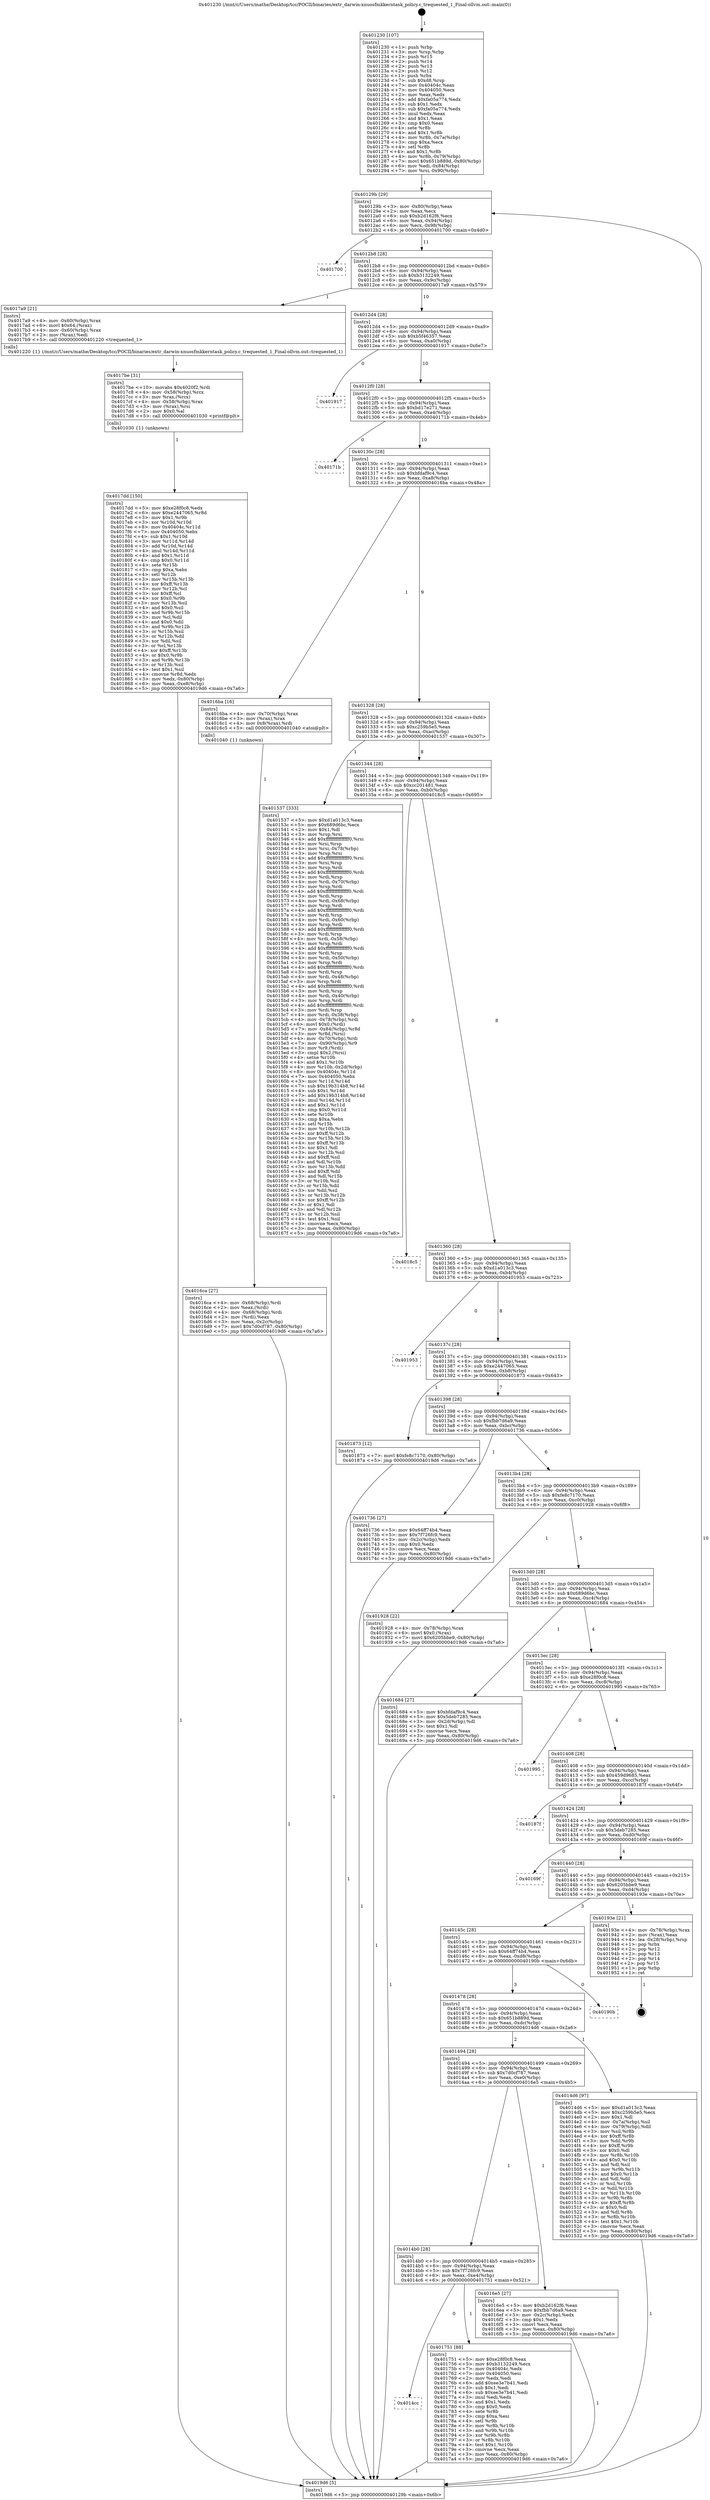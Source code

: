 digraph "0x401230" {
  label = "0x401230 (/mnt/c/Users/mathe/Desktop/tcc/POCII/binaries/extr_darwin-xnuosfmkkerntask_policy.c_trequested_1_Final-ollvm.out::main(0))"
  labelloc = "t"
  node[shape=record]

  Entry [label="",width=0.3,height=0.3,shape=circle,fillcolor=black,style=filled]
  "0x40129b" [label="{
     0x40129b [29]\l
     | [instrs]\l
     &nbsp;&nbsp;0x40129b \<+3\>: mov -0x80(%rbp),%eax\l
     &nbsp;&nbsp;0x40129e \<+2\>: mov %eax,%ecx\l
     &nbsp;&nbsp;0x4012a0 \<+6\>: sub $0xb2d162f6,%ecx\l
     &nbsp;&nbsp;0x4012a6 \<+6\>: mov %eax,-0x94(%rbp)\l
     &nbsp;&nbsp;0x4012ac \<+6\>: mov %ecx,-0x98(%rbp)\l
     &nbsp;&nbsp;0x4012b2 \<+6\>: je 0000000000401700 \<main+0x4d0\>\l
  }"]
  "0x401700" [label="{
     0x401700\l
  }", style=dashed]
  "0x4012b8" [label="{
     0x4012b8 [28]\l
     | [instrs]\l
     &nbsp;&nbsp;0x4012b8 \<+5\>: jmp 00000000004012bd \<main+0x8d\>\l
     &nbsp;&nbsp;0x4012bd \<+6\>: mov -0x94(%rbp),%eax\l
     &nbsp;&nbsp;0x4012c3 \<+5\>: sub $0xb3132249,%eax\l
     &nbsp;&nbsp;0x4012c8 \<+6\>: mov %eax,-0x9c(%rbp)\l
     &nbsp;&nbsp;0x4012ce \<+6\>: je 00000000004017a9 \<main+0x579\>\l
  }"]
  Exit [label="",width=0.3,height=0.3,shape=circle,fillcolor=black,style=filled,peripheries=2]
  "0x4017a9" [label="{
     0x4017a9 [21]\l
     | [instrs]\l
     &nbsp;&nbsp;0x4017a9 \<+4\>: mov -0x60(%rbp),%rax\l
     &nbsp;&nbsp;0x4017ad \<+6\>: movl $0x64,(%rax)\l
     &nbsp;&nbsp;0x4017b3 \<+4\>: mov -0x60(%rbp),%rax\l
     &nbsp;&nbsp;0x4017b7 \<+2\>: mov (%rax),%edi\l
     &nbsp;&nbsp;0x4017b9 \<+5\>: call 0000000000401220 \<trequested_1\>\l
     | [calls]\l
     &nbsp;&nbsp;0x401220 \{1\} (/mnt/c/Users/mathe/Desktop/tcc/POCII/binaries/extr_darwin-xnuosfmkkerntask_policy.c_trequested_1_Final-ollvm.out::trequested_1)\l
  }"]
  "0x4012d4" [label="{
     0x4012d4 [28]\l
     | [instrs]\l
     &nbsp;&nbsp;0x4012d4 \<+5\>: jmp 00000000004012d9 \<main+0xa9\>\l
     &nbsp;&nbsp;0x4012d9 \<+6\>: mov -0x94(%rbp),%eax\l
     &nbsp;&nbsp;0x4012df \<+5\>: sub $0xb5f46357,%eax\l
     &nbsp;&nbsp;0x4012e4 \<+6\>: mov %eax,-0xa0(%rbp)\l
     &nbsp;&nbsp;0x4012ea \<+6\>: je 0000000000401917 \<main+0x6e7\>\l
  }"]
  "0x4017dd" [label="{
     0x4017dd [150]\l
     | [instrs]\l
     &nbsp;&nbsp;0x4017dd \<+5\>: mov $0xe28f0c8,%edx\l
     &nbsp;&nbsp;0x4017e2 \<+6\>: mov $0xe2447065,%r8d\l
     &nbsp;&nbsp;0x4017e8 \<+3\>: mov $0x1,%r9b\l
     &nbsp;&nbsp;0x4017eb \<+3\>: xor %r10d,%r10d\l
     &nbsp;&nbsp;0x4017ee \<+8\>: mov 0x40404c,%r11d\l
     &nbsp;&nbsp;0x4017f6 \<+7\>: mov 0x404050,%ebx\l
     &nbsp;&nbsp;0x4017fd \<+4\>: sub $0x1,%r10d\l
     &nbsp;&nbsp;0x401801 \<+3\>: mov %r11d,%r14d\l
     &nbsp;&nbsp;0x401804 \<+3\>: add %r10d,%r14d\l
     &nbsp;&nbsp;0x401807 \<+4\>: imul %r14d,%r11d\l
     &nbsp;&nbsp;0x40180b \<+4\>: and $0x1,%r11d\l
     &nbsp;&nbsp;0x40180f \<+4\>: cmp $0x0,%r11d\l
     &nbsp;&nbsp;0x401813 \<+4\>: sete %r15b\l
     &nbsp;&nbsp;0x401817 \<+3\>: cmp $0xa,%ebx\l
     &nbsp;&nbsp;0x40181a \<+4\>: setl %r12b\l
     &nbsp;&nbsp;0x40181e \<+3\>: mov %r15b,%r13b\l
     &nbsp;&nbsp;0x401821 \<+4\>: xor $0xff,%r13b\l
     &nbsp;&nbsp;0x401825 \<+3\>: mov %r12b,%cl\l
     &nbsp;&nbsp;0x401828 \<+3\>: xor $0xff,%cl\l
     &nbsp;&nbsp;0x40182b \<+4\>: xor $0x0,%r9b\l
     &nbsp;&nbsp;0x40182f \<+3\>: mov %r13b,%sil\l
     &nbsp;&nbsp;0x401832 \<+4\>: and $0x0,%sil\l
     &nbsp;&nbsp;0x401836 \<+3\>: and %r9b,%r15b\l
     &nbsp;&nbsp;0x401839 \<+3\>: mov %cl,%dil\l
     &nbsp;&nbsp;0x40183c \<+4\>: and $0x0,%dil\l
     &nbsp;&nbsp;0x401840 \<+3\>: and %r9b,%r12b\l
     &nbsp;&nbsp;0x401843 \<+3\>: or %r15b,%sil\l
     &nbsp;&nbsp;0x401846 \<+3\>: or %r12b,%dil\l
     &nbsp;&nbsp;0x401849 \<+3\>: xor %dil,%sil\l
     &nbsp;&nbsp;0x40184c \<+3\>: or %cl,%r13b\l
     &nbsp;&nbsp;0x40184f \<+4\>: xor $0xff,%r13b\l
     &nbsp;&nbsp;0x401853 \<+4\>: or $0x0,%r9b\l
     &nbsp;&nbsp;0x401857 \<+3\>: and %r9b,%r13b\l
     &nbsp;&nbsp;0x40185a \<+3\>: or %r13b,%sil\l
     &nbsp;&nbsp;0x40185d \<+4\>: test $0x1,%sil\l
     &nbsp;&nbsp;0x401861 \<+4\>: cmovne %r8d,%edx\l
     &nbsp;&nbsp;0x401865 \<+3\>: mov %edx,-0x80(%rbp)\l
     &nbsp;&nbsp;0x401868 \<+6\>: mov %eax,-0xe8(%rbp)\l
     &nbsp;&nbsp;0x40186e \<+5\>: jmp 00000000004019d6 \<main+0x7a6\>\l
  }"]
  "0x401917" [label="{
     0x401917\l
  }", style=dashed]
  "0x4012f0" [label="{
     0x4012f0 [28]\l
     | [instrs]\l
     &nbsp;&nbsp;0x4012f0 \<+5\>: jmp 00000000004012f5 \<main+0xc5\>\l
     &nbsp;&nbsp;0x4012f5 \<+6\>: mov -0x94(%rbp),%eax\l
     &nbsp;&nbsp;0x4012fb \<+5\>: sub $0xbd17e271,%eax\l
     &nbsp;&nbsp;0x401300 \<+6\>: mov %eax,-0xa4(%rbp)\l
     &nbsp;&nbsp;0x401306 \<+6\>: je 000000000040171b \<main+0x4eb\>\l
  }"]
  "0x4017be" [label="{
     0x4017be [31]\l
     | [instrs]\l
     &nbsp;&nbsp;0x4017be \<+10\>: movabs $0x4020f2,%rdi\l
     &nbsp;&nbsp;0x4017c8 \<+4\>: mov -0x58(%rbp),%rcx\l
     &nbsp;&nbsp;0x4017cc \<+3\>: mov %rax,(%rcx)\l
     &nbsp;&nbsp;0x4017cf \<+4\>: mov -0x58(%rbp),%rax\l
     &nbsp;&nbsp;0x4017d3 \<+3\>: mov (%rax),%rsi\l
     &nbsp;&nbsp;0x4017d6 \<+2\>: mov $0x0,%al\l
     &nbsp;&nbsp;0x4017d8 \<+5\>: call 0000000000401030 \<printf@plt\>\l
     | [calls]\l
     &nbsp;&nbsp;0x401030 \{1\} (unknown)\l
  }"]
  "0x40171b" [label="{
     0x40171b\l
  }", style=dashed]
  "0x40130c" [label="{
     0x40130c [28]\l
     | [instrs]\l
     &nbsp;&nbsp;0x40130c \<+5\>: jmp 0000000000401311 \<main+0xe1\>\l
     &nbsp;&nbsp;0x401311 \<+6\>: mov -0x94(%rbp),%eax\l
     &nbsp;&nbsp;0x401317 \<+5\>: sub $0xbfdaf9c4,%eax\l
     &nbsp;&nbsp;0x40131c \<+6\>: mov %eax,-0xa8(%rbp)\l
     &nbsp;&nbsp;0x401322 \<+6\>: je 00000000004016ba \<main+0x48a\>\l
  }"]
  "0x4014cc" [label="{
     0x4014cc\l
  }", style=dashed]
  "0x4016ba" [label="{
     0x4016ba [16]\l
     | [instrs]\l
     &nbsp;&nbsp;0x4016ba \<+4\>: mov -0x70(%rbp),%rax\l
     &nbsp;&nbsp;0x4016be \<+3\>: mov (%rax),%rax\l
     &nbsp;&nbsp;0x4016c1 \<+4\>: mov 0x8(%rax),%rdi\l
     &nbsp;&nbsp;0x4016c5 \<+5\>: call 0000000000401040 \<atoi@plt\>\l
     | [calls]\l
     &nbsp;&nbsp;0x401040 \{1\} (unknown)\l
  }"]
  "0x401328" [label="{
     0x401328 [28]\l
     | [instrs]\l
     &nbsp;&nbsp;0x401328 \<+5\>: jmp 000000000040132d \<main+0xfd\>\l
     &nbsp;&nbsp;0x40132d \<+6\>: mov -0x94(%rbp),%eax\l
     &nbsp;&nbsp;0x401333 \<+5\>: sub $0xc259b5e5,%eax\l
     &nbsp;&nbsp;0x401338 \<+6\>: mov %eax,-0xac(%rbp)\l
     &nbsp;&nbsp;0x40133e \<+6\>: je 0000000000401537 \<main+0x307\>\l
  }"]
  "0x401751" [label="{
     0x401751 [88]\l
     | [instrs]\l
     &nbsp;&nbsp;0x401751 \<+5\>: mov $0xe28f0c8,%eax\l
     &nbsp;&nbsp;0x401756 \<+5\>: mov $0xb3132249,%ecx\l
     &nbsp;&nbsp;0x40175b \<+7\>: mov 0x40404c,%edx\l
     &nbsp;&nbsp;0x401762 \<+7\>: mov 0x404050,%esi\l
     &nbsp;&nbsp;0x401769 \<+2\>: mov %edx,%edi\l
     &nbsp;&nbsp;0x40176b \<+6\>: add $0xee3e7b41,%edi\l
     &nbsp;&nbsp;0x401771 \<+3\>: sub $0x1,%edi\l
     &nbsp;&nbsp;0x401774 \<+6\>: sub $0xee3e7b41,%edi\l
     &nbsp;&nbsp;0x40177a \<+3\>: imul %edi,%edx\l
     &nbsp;&nbsp;0x40177d \<+3\>: and $0x1,%edx\l
     &nbsp;&nbsp;0x401780 \<+3\>: cmp $0x0,%edx\l
     &nbsp;&nbsp;0x401783 \<+4\>: sete %r8b\l
     &nbsp;&nbsp;0x401787 \<+3\>: cmp $0xa,%esi\l
     &nbsp;&nbsp;0x40178a \<+4\>: setl %r9b\l
     &nbsp;&nbsp;0x40178e \<+3\>: mov %r8b,%r10b\l
     &nbsp;&nbsp;0x401791 \<+3\>: and %r9b,%r10b\l
     &nbsp;&nbsp;0x401794 \<+3\>: xor %r9b,%r8b\l
     &nbsp;&nbsp;0x401797 \<+3\>: or %r8b,%r10b\l
     &nbsp;&nbsp;0x40179a \<+4\>: test $0x1,%r10b\l
     &nbsp;&nbsp;0x40179e \<+3\>: cmovne %ecx,%eax\l
     &nbsp;&nbsp;0x4017a1 \<+3\>: mov %eax,-0x80(%rbp)\l
     &nbsp;&nbsp;0x4017a4 \<+5\>: jmp 00000000004019d6 \<main+0x7a6\>\l
  }"]
  "0x401537" [label="{
     0x401537 [333]\l
     | [instrs]\l
     &nbsp;&nbsp;0x401537 \<+5\>: mov $0xd1a013c3,%eax\l
     &nbsp;&nbsp;0x40153c \<+5\>: mov $0x689d6bc,%ecx\l
     &nbsp;&nbsp;0x401541 \<+2\>: mov $0x1,%dl\l
     &nbsp;&nbsp;0x401543 \<+3\>: mov %rsp,%rsi\l
     &nbsp;&nbsp;0x401546 \<+4\>: add $0xfffffffffffffff0,%rsi\l
     &nbsp;&nbsp;0x40154a \<+3\>: mov %rsi,%rsp\l
     &nbsp;&nbsp;0x40154d \<+4\>: mov %rsi,-0x78(%rbp)\l
     &nbsp;&nbsp;0x401551 \<+3\>: mov %rsp,%rsi\l
     &nbsp;&nbsp;0x401554 \<+4\>: add $0xfffffffffffffff0,%rsi\l
     &nbsp;&nbsp;0x401558 \<+3\>: mov %rsi,%rsp\l
     &nbsp;&nbsp;0x40155b \<+3\>: mov %rsp,%rdi\l
     &nbsp;&nbsp;0x40155e \<+4\>: add $0xfffffffffffffff0,%rdi\l
     &nbsp;&nbsp;0x401562 \<+3\>: mov %rdi,%rsp\l
     &nbsp;&nbsp;0x401565 \<+4\>: mov %rdi,-0x70(%rbp)\l
     &nbsp;&nbsp;0x401569 \<+3\>: mov %rsp,%rdi\l
     &nbsp;&nbsp;0x40156c \<+4\>: add $0xfffffffffffffff0,%rdi\l
     &nbsp;&nbsp;0x401570 \<+3\>: mov %rdi,%rsp\l
     &nbsp;&nbsp;0x401573 \<+4\>: mov %rdi,-0x68(%rbp)\l
     &nbsp;&nbsp;0x401577 \<+3\>: mov %rsp,%rdi\l
     &nbsp;&nbsp;0x40157a \<+4\>: add $0xfffffffffffffff0,%rdi\l
     &nbsp;&nbsp;0x40157e \<+3\>: mov %rdi,%rsp\l
     &nbsp;&nbsp;0x401581 \<+4\>: mov %rdi,-0x60(%rbp)\l
     &nbsp;&nbsp;0x401585 \<+3\>: mov %rsp,%rdi\l
     &nbsp;&nbsp;0x401588 \<+4\>: add $0xfffffffffffffff0,%rdi\l
     &nbsp;&nbsp;0x40158c \<+3\>: mov %rdi,%rsp\l
     &nbsp;&nbsp;0x40158f \<+4\>: mov %rdi,-0x58(%rbp)\l
     &nbsp;&nbsp;0x401593 \<+3\>: mov %rsp,%rdi\l
     &nbsp;&nbsp;0x401596 \<+4\>: add $0xfffffffffffffff0,%rdi\l
     &nbsp;&nbsp;0x40159a \<+3\>: mov %rdi,%rsp\l
     &nbsp;&nbsp;0x40159d \<+4\>: mov %rdi,-0x50(%rbp)\l
     &nbsp;&nbsp;0x4015a1 \<+3\>: mov %rsp,%rdi\l
     &nbsp;&nbsp;0x4015a4 \<+4\>: add $0xfffffffffffffff0,%rdi\l
     &nbsp;&nbsp;0x4015a8 \<+3\>: mov %rdi,%rsp\l
     &nbsp;&nbsp;0x4015ab \<+4\>: mov %rdi,-0x48(%rbp)\l
     &nbsp;&nbsp;0x4015af \<+3\>: mov %rsp,%rdi\l
     &nbsp;&nbsp;0x4015b2 \<+4\>: add $0xfffffffffffffff0,%rdi\l
     &nbsp;&nbsp;0x4015b6 \<+3\>: mov %rdi,%rsp\l
     &nbsp;&nbsp;0x4015b9 \<+4\>: mov %rdi,-0x40(%rbp)\l
     &nbsp;&nbsp;0x4015bd \<+3\>: mov %rsp,%rdi\l
     &nbsp;&nbsp;0x4015c0 \<+4\>: add $0xfffffffffffffff0,%rdi\l
     &nbsp;&nbsp;0x4015c4 \<+3\>: mov %rdi,%rsp\l
     &nbsp;&nbsp;0x4015c7 \<+4\>: mov %rdi,-0x38(%rbp)\l
     &nbsp;&nbsp;0x4015cb \<+4\>: mov -0x78(%rbp),%rdi\l
     &nbsp;&nbsp;0x4015cf \<+6\>: movl $0x0,(%rdi)\l
     &nbsp;&nbsp;0x4015d5 \<+7\>: mov -0x84(%rbp),%r8d\l
     &nbsp;&nbsp;0x4015dc \<+3\>: mov %r8d,(%rsi)\l
     &nbsp;&nbsp;0x4015df \<+4\>: mov -0x70(%rbp),%rdi\l
     &nbsp;&nbsp;0x4015e3 \<+7\>: mov -0x90(%rbp),%r9\l
     &nbsp;&nbsp;0x4015ea \<+3\>: mov %r9,(%rdi)\l
     &nbsp;&nbsp;0x4015ed \<+3\>: cmpl $0x2,(%rsi)\l
     &nbsp;&nbsp;0x4015f0 \<+4\>: setne %r10b\l
     &nbsp;&nbsp;0x4015f4 \<+4\>: and $0x1,%r10b\l
     &nbsp;&nbsp;0x4015f8 \<+4\>: mov %r10b,-0x2d(%rbp)\l
     &nbsp;&nbsp;0x4015fc \<+8\>: mov 0x40404c,%r11d\l
     &nbsp;&nbsp;0x401604 \<+7\>: mov 0x404050,%ebx\l
     &nbsp;&nbsp;0x40160b \<+3\>: mov %r11d,%r14d\l
     &nbsp;&nbsp;0x40160e \<+7\>: sub $0x19b314b8,%r14d\l
     &nbsp;&nbsp;0x401615 \<+4\>: sub $0x1,%r14d\l
     &nbsp;&nbsp;0x401619 \<+7\>: add $0x19b314b8,%r14d\l
     &nbsp;&nbsp;0x401620 \<+4\>: imul %r14d,%r11d\l
     &nbsp;&nbsp;0x401624 \<+4\>: and $0x1,%r11d\l
     &nbsp;&nbsp;0x401628 \<+4\>: cmp $0x0,%r11d\l
     &nbsp;&nbsp;0x40162c \<+4\>: sete %r10b\l
     &nbsp;&nbsp;0x401630 \<+3\>: cmp $0xa,%ebx\l
     &nbsp;&nbsp;0x401633 \<+4\>: setl %r15b\l
     &nbsp;&nbsp;0x401637 \<+3\>: mov %r10b,%r12b\l
     &nbsp;&nbsp;0x40163a \<+4\>: xor $0xff,%r12b\l
     &nbsp;&nbsp;0x40163e \<+3\>: mov %r15b,%r13b\l
     &nbsp;&nbsp;0x401641 \<+4\>: xor $0xff,%r13b\l
     &nbsp;&nbsp;0x401645 \<+3\>: xor $0x1,%dl\l
     &nbsp;&nbsp;0x401648 \<+3\>: mov %r12b,%sil\l
     &nbsp;&nbsp;0x40164b \<+4\>: and $0xff,%sil\l
     &nbsp;&nbsp;0x40164f \<+3\>: and %dl,%r10b\l
     &nbsp;&nbsp;0x401652 \<+3\>: mov %r13b,%dil\l
     &nbsp;&nbsp;0x401655 \<+4\>: and $0xff,%dil\l
     &nbsp;&nbsp;0x401659 \<+3\>: and %dl,%r15b\l
     &nbsp;&nbsp;0x40165c \<+3\>: or %r10b,%sil\l
     &nbsp;&nbsp;0x40165f \<+3\>: or %r15b,%dil\l
     &nbsp;&nbsp;0x401662 \<+3\>: xor %dil,%sil\l
     &nbsp;&nbsp;0x401665 \<+3\>: or %r13b,%r12b\l
     &nbsp;&nbsp;0x401668 \<+4\>: xor $0xff,%r12b\l
     &nbsp;&nbsp;0x40166c \<+3\>: or $0x1,%dl\l
     &nbsp;&nbsp;0x40166f \<+3\>: and %dl,%r12b\l
     &nbsp;&nbsp;0x401672 \<+3\>: or %r12b,%sil\l
     &nbsp;&nbsp;0x401675 \<+4\>: test $0x1,%sil\l
     &nbsp;&nbsp;0x401679 \<+3\>: cmovne %ecx,%eax\l
     &nbsp;&nbsp;0x40167c \<+3\>: mov %eax,-0x80(%rbp)\l
     &nbsp;&nbsp;0x40167f \<+5\>: jmp 00000000004019d6 \<main+0x7a6\>\l
  }"]
  "0x401344" [label="{
     0x401344 [28]\l
     | [instrs]\l
     &nbsp;&nbsp;0x401344 \<+5\>: jmp 0000000000401349 \<main+0x119\>\l
     &nbsp;&nbsp;0x401349 \<+6\>: mov -0x94(%rbp),%eax\l
     &nbsp;&nbsp;0x40134f \<+5\>: sub $0xcc201481,%eax\l
     &nbsp;&nbsp;0x401354 \<+6\>: mov %eax,-0xb0(%rbp)\l
     &nbsp;&nbsp;0x40135a \<+6\>: je 00000000004018c5 \<main+0x695\>\l
  }"]
  "0x4014b0" [label="{
     0x4014b0 [28]\l
     | [instrs]\l
     &nbsp;&nbsp;0x4014b0 \<+5\>: jmp 00000000004014b5 \<main+0x285\>\l
     &nbsp;&nbsp;0x4014b5 \<+6\>: mov -0x94(%rbp),%eax\l
     &nbsp;&nbsp;0x4014bb \<+5\>: sub $0x7f726fc9,%eax\l
     &nbsp;&nbsp;0x4014c0 \<+6\>: mov %eax,-0xe4(%rbp)\l
     &nbsp;&nbsp;0x4014c6 \<+6\>: je 0000000000401751 \<main+0x521\>\l
  }"]
  "0x4018c5" [label="{
     0x4018c5\l
  }", style=dashed]
  "0x401360" [label="{
     0x401360 [28]\l
     | [instrs]\l
     &nbsp;&nbsp;0x401360 \<+5\>: jmp 0000000000401365 \<main+0x135\>\l
     &nbsp;&nbsp;0x401365 \<+6\>: mov -0x94(%rbp),%eax\l
     &nbsp;&nbsp;0x40136b \<+5\>: sub $0xd1a013c3,%eax\l
     &nbsp;&nbsp;0x401370 \<+6\>: mov %eax,-0xb4(%rbp)\l
     &nbsp;&nbsp;0x401376 \<+6\>: je 0000000000401953 \<main+0x723\>\l
  }"]
  "0x4016e5" [label="{
     0x4016e5 [27]\l
     | [instrs]\l
     &nbsp;&nbsp;0x4016e5 \<+5\>: mov $0xb2d162f6,%eax\l
     &nbsp;&nbsp;0x4016ea \<+5\>: mov $0xfbb7d6a9,%ecx\l
     &nbsp;&nbsp;0x4016ef \<+3\>: mov -0x2c(%rbp),%edx\l
     &nbsp;&nbsp;0x4016f2 \<+3\>: cmp $0x1,%edx\l
     &nbsp;&nbsp;0x4016f5 \<+3\>: cmovl %ecx,%eax\l
     &nbsp;&nbsp;0x4016f8 \<+3\>: mov %eax,-0x80(%rbp)\l
     &nbsp;&nbsp;0x4016fb \<+5\>: jmp 00000000004019d6 \<main+0x7a6\>\l
  }"]
  "0x401953" [label="{
     0x401953\l
  }", style=dashed]
  "0x40137c" [label="{
     0x40137c [28]\l
     | [instrs]\l
     &nbsp;&nbsp;0x40137c \<+5\>: jmp 0000000000401381 \<main+0x151\>\l
     &nbsp;&nbsp;0x401381 \<+6\>: mov -0x94(%rbp),%eax\l
     &nbsp;&nbsp;0x401387 \<+5\>: sub $0xe2447065,%eax\l
     &nbsp;&nbsp;0x40138c \<+6\>: mov %eax,-0xb8(%rbp)\l
     &nbsp;&nbsp;0x401392 \<+6\>: je 0000000000401873 \<main+0x643\>\l
  }"]
  "0x4016ca" [label="{
     0x4016ca [27]\l
     | [instrs]\l
     &nbsp;&nbsp;0x4016ca \<+4\>: mov -0x68(%rbp),%rdi\l
     &nbsp;&nbsp;0x4016ce \<+2\>: mov %eax,(%rdi)\l
     &nbsp;&nbsp;0x4016d0 \<+4\>: mov -0x68(%rbp),%rdi\l
     &nbsp;&nbsp;0x4016d4 \<+2\>: mov (%rdi),%eax\l
     &nbsp;&nbsp;0x4016d6 \<+3\>: mov %eax,-0x2c(%rbp)\l
     &nbsp;&nbsp;0x4016d9 \<+7\>: movl $0x7d0cf787,-0x80(%rbp)\l
     &nbsp;&nbsp;0x4016e0 \<+5\>: jmp 00000000004019d6 \<main+0x7a6\>\l
  }"]
  "0x401873" [label="{
     0x401873 [12]\l
     | [instrs]\l
     &nbsp;&nbsp;0x401873 \<+7\>: movl $0xfe8c7170,-0x80(%rbp)\l
     &nbsp;&nbsp;0x40187a \<+5\>: jmp 00000000004019d6 \<main+0x7a6\>\l
  }"]
  "0x401398" [label="{
     0x401398 [28]\l
     | [instrs]\l
     &nbsp;&nbsp;0x401398 \<+5\>: jmp 000000000040139d \<main+0x16d\>\l
     &nbsp;&nbsp;0x40139d \<+6\>: mov -0x94(%rbp),%eax\l
     &nbsp;&nbsp;0x4013a3 \<+5\>: sub $0xfbb7d6a9,%eax\l
     &nbsp;&nbsp;0x4013a8 \<+6\>: mov %eax,-0xbc(%rbp)\l
     &nbsp;&nbsp;0x4013ae \<+6\>: je 0000000000401736 \<main+0x506\>\l
  }"]
  "0x401230" [label="{
     0x401230 [107]\l
     | [instrs]\l
     &nbsp;&nbsp;0x401230 \<+1\>: push %rbp\l
     &nbsp;&nbsp;0x401231 \<+3\>: mov %rsp,%rbp\l
     &nbsp;&nbsp;0x401234 \<+2\>: push %r15\l
     &nbsp;&nbsp;0x401236 \<+2\>: push %r14\l
     &nbsp;&nbsp;0x401238 \<+2\>: push %r13\l
     &nbsp;&nbsp;0x40123a \<+2\>: push %r12\l
     &nbsp;&nbsp;0x40123c \<+1\>: push %rbx\l
     &nbsp;&nbsp;0x40123d \<+7\>: sub $0xd8,%rsp\l
     &nbsp;&nbsp;0x401244 \<+7\>: mov 0x40404c,%eax\l
     &nbsp;&nbsp;0x40124b \<+7\>: mov 0x404050,%ecx\l
     &nbsp;&nbsp;0x401252 \<+2\>: mov %eax,%edx\l
     &nbsp;&nbsp;0x401254 \<+6\>: add $0xfa05a774,%edx\l
     &nbsp;&nbsp;0x40125a \<+3\>: sub $0x1,%edx\l
     &nbsp;&nbsp;0x40125d \<+6\>: sub $0xfa05a774,%edx\l
     &nbsp;&nbsp;0x401263 \<+3\>: imul %edx,%eax\l
     &nbsp;&nbsp;0x401266 \<+3\>: and $0x1,%eax\l
     &nbsp;&nbsp;0x401269 \<+3\>: cmp $0x0,%eax\l
     &nbsp;&nbsp;0x40126c \<+4\>: sete %r8b\l
     &nbsp;&nbsp;0x401270 \<+4\>: and $0x1,%r8b\l
     &nbsp;&nbsp;0x401274 \<+4\>: mov %r8b,-0x7a(%rbp)\l
     &nbsp;&nbsp;0x401278 \<+3\>: cmp $0xa,%ecx\l
     &nbsp;&nbsp;0x40127b \<+4\>: setl %r8b\l
     &nbsp;&nbsp;0x40127f \<+4\>: and $0x1,%r8b\l
     &nbsp;&nbsp;0x401283 \<+4\>: mov %r8b,-0x79(%rbp)\l
     &nbsp;&nbsp;0x401287 \<+7\>: movl $0x651b889d,-0x80(%rbp)\l
     &nbsp;&nbsp;0x40128e \<+6\>: mov %edi,-0x84(%rbp)\l
     &nbsp;&nbsp;0x401294 \<+7\>: mov %rsi,-0x90(%rbp)\l
  }"]
  "0x401736" [label="{
     0x401736 [27]\l
     | [instrs]\l
     &nbsp;&nbsp;0x401736 \<+5\>: mov $0x64ff74b4,%eax\l
     &nbsp;&nbsp;0x40173b \<+5\>: mov $0x7f726fc9,%ecx\l
     &nbsp;&nbsp;0x401740 \<+3\>: mov -0x2c(%rbp),%edx\l
     &nbsp;&nbsp;0x401743 \<+3\>: cmp $0x0,%edx\l
     &nbsp;&nbsp;0x401746 \<+3\>: cmove %ecx,%eax\l
     &nbsp;&nbsp;0x401749 \<+3\>: mov %eax,-0x80(%rbp)\l
     &nbsp;&nbsp;0x40174c \<+5\>: jmp 00000000004019d6 \<main+0x7a6\>\l
  }"]
  "0x4013b4" [label="{
     0x4013b4 [28]\l
     | [instrs]\l
     &nbsp;&nbsp;0x4013b4 \<+5\>: jmp 00000000004013b9 \<main+0x189\>\l
     &nbsp;&nbsp;0x4013b9 \<+6\>: mov -0x94(%rbp),%eax\l
     &nbsp;&nbsp;0x4013bf \<+5\>: sub $0xfe8c7170,%eax\l
     &nbsp;&nbsp;0x4013c4 \<+6\>: mov %eax,-0xc0(%rbp)\l
     &nbsp;&nbsp;0x4013ca \<+6\>: je 0000000000401928 \<main+0x6f8\>\l
  }"]
  "0x4019d6" [label="{
     0x4019d6 [5]\l
     | [instrs]\l
     &nbsp;&nbsp;0x4019d6 \<+5\>: jmp 000000000040129b \<main+0x6b\>\l
  }"]
  "0x401928" [label="{
     0x401928 [22]\l
     | [instrs]\l
     &nbsp;&nbsp;0x401928 \<+4\>: mov -0x78(%rbp),%rax\l
     &nbsp;&nbsp;0x40192c \<+6\>: movl $0x0,(%rax)\l
     &nbsp;&nbsp;0x401932 \<+7\>: movl $0x6205bbe9,-0x80(%rbp)\l
     &nbsp;&nbsp;0x401939 \<+5\>: jmp 00000000004019d6 \<main+0x7a6\>\l
  }"]
  "0x4013d0" [label="{
     0x4013d0 [28]\l
     | [instrs]\l
     &nbsp;&nbsp;0x4013d0 \<+5\>: jmp 00000000004013d5 \<main+0x1a5\>\l
     &nbsp;&nbsp;0x4013d5 \<+6\>: mov -0x94(%rbp),%eax\l
     &nbsp;&nbsp;0x4013db \<+5\>: sub $0x689d6bc,%eax\l
     &nbsp;&nbsp;0x4013e0 \<+6\>: mov %eax,-0xc4(%rbp)\l
     &nbsp;&nbsp;0x4013e6 \<+6\>: je 0000000000401684 \<main+0x454\>\l
  }"]
  "0x401494" [label="{
     0x401494 [28]\l
     | [instrs]\l
     &nbsp;&nbsp;0x401494 \<+5\>: jmp 0000000000401499 \<main+0x269\>\l
     &nbsp;&nbsp;0x401499 \<+6\>: mov -0x94(%rbp),%eax\l
     &nbsp;&nbsp;0x40149f \<+5\>: sub $0x7d0cf787,%eax\l
     &nbsp;&nbsp;0x4014a4 \<+6\>: mov %eax,-0xe0(%rbp)\l
     &nbsp;&nbsp;0x4014aa \<+6\>: je 00000000004016e5 \<main+0x4b5\>\l
  }"]
  "0x401684" [label="{
     0x401684 [27]\l
     | [instrs]\l
     &nbsp;&nbsp;0x401684 \<+5\>: mov $0xbfdaf9c4,%eax\l
     &nbsp;&nbsp;0x401689 \<+5\>: mov $0x5deb7285,%ecx\l
     &nbsp;&nbsp;0x40168e \<+3\>: mov -0x2d(%rbp),%dl\l
     &nbsp;&nbsp;0x401691 \<+3\>: test $0x1,%dl\l
     &nbsp;&nbsp;0x401694 \<+3\>: cmovne %ecx,%eax\l
     &nbsp;&nbsp;0x401697 \<+3\>: mov %eax,-0x80(%rbp)\l
     &nbsp;&nbsp;0x40169a \<+5\>: jmp 00000000004019d6 \<main+0x7a6\>\l
  }"]
  "0x4013ec" [label="{
     0x4013ec [28]\l
     | [instrs]\l
     &nbsp;&nbsp;0x4013ec \<+5\>: jmp 00000000004013f1 \<main+0x1c1\>\l
     &nbsp;&nbsp;0x4013f1 \<+6\>: mov -0x94(%rbp),%eax\l
     &nbsp;&nbsp;0x4013f7 \<+5\>: sub $0xe28f0c8,%eax\l
     &nbsp;&nbsp;0x4013fc \<+6\>: mov %eax,-0xc8(%rbp)\l
     &nbsp;&nbsp;0x401402 \<+6\>: je 0000000000401995 \<main+0x765\>\l
  }"]
  "0x4014d6" [label="{
     0x4014d6 [97]\l
     | [instrs]\l
     &nbsp;&nbsp;0x4014d6 \<+5\>: mov $0xd1a013c3,%eax\l
     &nbsp;&nbsp;0x4014db \<+5\>: mov $0xc259b5e5,%ecx\l
     &nbsp;&nbsp;0x4014e0 \<+2\>: mov $0x1,%dl\l
     &nbsp;&nbsp;0x4014e2 \<+4\>: mov -0x7a(%rbp),%sil\l
     &nbsp;&nbsp;0x4014e6 \<+4\>: mov -0x79(%rbp),%dil\l
     &nbsp;&nbsp;0x4014ea \<+3\>: mov %sil,%r8b\l
     &nbsp;&nbsp;0x4014ed \<+4\>: xor $0xff,%r8b\l
     &nbsp;&nbsp;0x4014f1 \<+3\>: mov %dil,%r9b\l
     &nbsp;&nbsp;0x4014f4 \<+4\>: xor $0xff,%r9b\l
     &nbsp;&nbsp;0x4014f8 \<+3\>: xor $0x0,%dl\l
     &nbsp;&nbsp;0x4014fb \<+3\>: mov %r8b,%r10b\l
     &nbsp;&nbsp;0x4014fe \<+4\>: and $0x0,%r10b\l
     &nbsp;&nbsp;0x401502 \<+3\>: and %dl,%sil\l
     &nbsp;&nbsp;0x401505 \<+3\>: mov %r9b,%r11b\l
     &nbsp;&nbsp;0x401508 \<+4\>: and $0x0,%r11b\l
     &nbsp;&nbsp;0x40150c \<+3\>: and %dl,%dil\l
     &nbsp;&nbsp;0x40150f \<+3\>: or %sil,%r10b\l
     &nbsp;&nbsp;0x401512 \<+3\>: or %dil,%r11b\l
     &nbsp;&nbsp;0x401515 \<+3\>: xor %r11b,%r10b\l
     &nbsp;&nbsp;0x401518 \<+3\>: or %r9b,%r8b\l
     &nbsp;&nbsp;0x40151b \<+4\>: xor $0xff,%r8b\l
     &nbsp;&nbsp;0x40151f \<+3\>: or $0x0,%dl\l
     &nbsp;&nbsp;0x401522 \<+3\>: and %dl,%r8b\l
     &nbsp;&nbsp;0x401525 \<+3\>: or %r8b,%r10b\l
     &nbsp;&nbsp;0x401528 \<+4\>: test $0x1,%r10b\l
     &nbsp;&nbsp;0x40152c \<+3\>: cmovne %ecx,%eax\l
     &nbsp;&nbsp;0x40152f \<+3\>: mov %eax,-0x80(%rbp)\l
     &nbsp;&nbsp;0x401532 \<+5\>: jmp 00000000004019d6 \<main+0x7a6\>\l
  }"]
  "0x401995" [label="{
     0x401995\l
  }", style=dashed]
  "0x401408" [label="{
     0x401408 [28]\l
     | [instrs]\l
     &nbsp;&nbsp;0x401408 \<+5\>: jmp 000000000040140d \<main+0x1dd\>\l
     &nbsp;&nbsp;0x40140d \<+6\>: mov -0x94(%rbp),%eax\l
     &nbsp;&nbsp;0x401413 \<+5\>: sub $0x459d9685,%eax\l
     &nbsp;&nbsp;0x401418 \<+6\>: mov %eax,-0xcc(%rbp)\l
     &nbsp;&nbsp;0x40141e \<+6\>: je 000000000040187f \<main+0x64f\>\l
  }"]
  "0x401478" [label="{
     0x401478 [28]\l
     | [instrs]\l
     &nbsp;&nbsp;0x401478 \<+5\>: jmp 000000000040147d \<main+0x24d\>\l
     &nbsp;&nbsp;0x40147d \<+6\>: mov -0x94(%rbp),%eax\l
     &nbsp;&nbsp;0x401483 \<+5\>: sub $0x651b889d,%eax\l
     &nbsp;&nbsp;0x401488 \<+6\>: mov %eax,-0xdc(%rbp)\l
     &nbsp;&nbsp;0x40148e \<+6\>: je 00000000004014d6 \<main+0x2a6\>\l
  }"]
  "0x40187f" [label="{
     0x40187f\l
  }", style=dashed]
  "0x401424" [label="{
     0x401424 [28]\l
     | [instrs]\l
     &nbsp;&nbsp;0x401424 \<+5\>: jmp 0000000000401429 \<main+0x1f9\>\l
     &nbsp;&nbsp;0x401429 \<+6\>: mov -0x94(%rbp),%eax\l
     &nbsp;&nbsp;0x40142f \<+5\>: sub $0x5deb7285,%eax\l
     &nbsp;&nbsp;0x401434 \<+6\>: mov %eax,-0xd0(%rbp)\l
     &nbsp;&nbsp;0x40143a \<+6\>: je 000000000040169f \<main+0x46f\>\l
  }"]
  "0x40190b" [label="{
     0x40190b\l
  }", style=dashed]
  "0x40169f" [label="{
     0x40169f\l
  }", style=dashed]
  "0x401440" [label="{
     0x401440 [28]\l
     | [instrs]\l
     &nbsp;&nbsp;0x401440 \<+5\>: jmp 0000000000401445 \<main+0x215\>\l
     &nbsp;&nbsp;0x401445 \<+6\>: mov -0x94(%rbp),%eax\l
     &nbsp;&nbsp;0x40144b \<+5\>: sub $0x6205bbe9,%eax\l
     &nbsp;&nbsp;0x401450 \<+6\>: mov %eax,-0xd4(%rbp)\l
     &nbsp;&nbsp;0x401456 \<+6\>: je 000000000040193e \<main+0x70e\>\l
  }"]
  "0x40145c" [label="{
     0x40145c [28]\l
     | [instrs]\l
     &nbsp;&nbsp;0x40145c \<+5\>: jmp 0000000000401461 \<main+0x231\>\l
     &nbsp;&nbsp;0x401461 \<+6\>: mov -0x94(%rbp),%eax\l
     &nbsp;&nbsp;0x401467 \<+5\>: sub $0x64ff74b4,%eax\l
     &nbsp;&nbsp;0x40146c \<+6\>: mov %eax,-0xd8(%rbp)\l
     &nbsp;&nbsp;0x401472 \<+6\>: je 000000000040190b \<main+0x6db\>\l
  }"]
  "0x40193e" [label="{
     0x40193e [21]\l
     | [instrs]\l
     &nbsp;&nbsp;0x40193e \<+4\>: mov -0x78(%rbp),%rax\l
     &nbsp;&nbsp;0x401942 \<+2\>: mov (%rax),%eax\l
     &nbsp;&nbsp;0x401944 \<+4\>: lea -0x28(%rbp),%rsp\l
     &nbsp;&nbsp;0x401948 \<+1\>: pop %rbx\l
     &nbsp;&nbsp;0x401949 \<+2\>: pop %r12\l
     &nbsp;&nbsp;0x40194b \<+2\>: pop %r13\l
     &nbsp;&nbsp;0x40194d \<+2\>: pop %r14\l
     &nbsp;&nbsp;0x40194f \<+2\>: pop %r15\l
     &nbsp;&nbsp;0x401951 \<+1\>: pop %rbp\l
     &nbsp;&nbsp;0x401952 \<+1\>: ret\l
  }"]
  Entry -> "0x401230" [label=" 1"]
  "0x40129b" -> "0x401700" [label=" 0"]
  "0x40129b" -> "0x4012b8" [label=" 11"]
  "0x40193e" -> Exit [label=" 1"]
  "0x4012b8" -> "0x4017a9" [label=" 1"]
  "0x4012b8" -> "0x4012d4" [label=" 10"]
  "0x401928" -> "0x4019d6" [label=" 1"]
  "0x4012d4" -> "0x401917" [label=" 0"]
  "0x4012d4" -> "0x4012f0" [label=" 10"]
  "0x401873" -> "0x4019d6" [label=" 1"]
  "0x4012f0" -> "0x40171b" [label=" 0"]
  "0x4012f0" -> "0x40130c" [label=" 10"]
  "0x4017dd" -> "0x4019d6" [label=" 1"]
  "0x40130c" -> "0x4016ba" [label=" 1"]
  "0x40130c" -> "0x401328" [label=" 9"]
  "0x4017be" -> "0x4017dd" [label=" 1"]
  "0x401328" -> "0x401537" [label=" 1"]
  "0x401328" -> "0x401344" [label=" 8"]
  "0x4017a9" -> "0x4017be" [label=" 1"]
  "0x401344" -> "0x4018c5" [label=" 0"]
  "0x401344" -> "0x401360" [label=" 8"]
  "0x4014b0" -> "0x4014cc" [label=" 0"]
  "0x401360" -> "0x401953" [label=" 0"]
  "0x401360" -> "0x40137c" [label=" 8"]
  "0x4014b0" -> "0x401751" [label=" 1"]
  "0x40137c" -> "0x401873" [label=" 1"]
  "0x40137c" -> "0x401398" [label=" 7"]
  "0x401736" -> "0x4019d6" [label=" 1"]
  "0x401398" -> "0x401736" [label=" 1"]
  "0x401398" -> "0x4013b4" [label=" 6"]
  "0x401494" -> "0x4014b0" [label=" 1"]
  "0x4013b4" -> "0x401928" [label=" 1"]
  "0x4013b4" -> "0x4013d0" [label=" 5"]
  "0x401494" -> "0x4016e5" [label=" 1"]
  "0x4013d0" -> "0x401684" [label=" 1"]
  "0x4013d0" -> "0x4013ec" [label=" 4"]
  "0x401751" -> "0x4019d6" [label=" 1"]
  "0x4013ec" -> "0x401995" [label=" 0"]
  "0x4013ec" -> "0x401408" [label=" 4"]
  "0x4016ca" -> "0x4019d6" [label=" 1"]
  "0x401408" -> "0x40187f" [label=" 0"]
  "0x401408" -> "0x401424" [label=" 4"]
  "0x401684" -> "0x4019d6" [label=" 1"]
  "0x401424" -> "0x40169f" [label=" 0"]
  "0x401424" -> "0x401440" [label=" 4"]
  "0x401537" -> "0x4019d6" [label=" 1"]
  "0x401440" -> "0x40193e" [label=" 1"]
  "0x401440" -> "0x40145c" [label=" 3"]
  "0x4016e5" -> "0x4019d6" [label=" 1"]
  "0x40145c" -> "0x40190b" [label=" 0"]
  "0x40145c" -> "0x401478" [label=" 3"]
  "0x4016ba" -> "0x4016ca" [label=" 1"]
  "0x401478" -> "0x4014d6" [label=" 1"]
  "0x401478" -> "0x401494" [label=" 2"]
  "0x4014d6" -> "0x4019d6" [label=" 1"]
  "0x401230" -> "0x40129b" [label=" 1"]
  "0x4019d6" -> "0x40129b" [label=" 10"]
}
